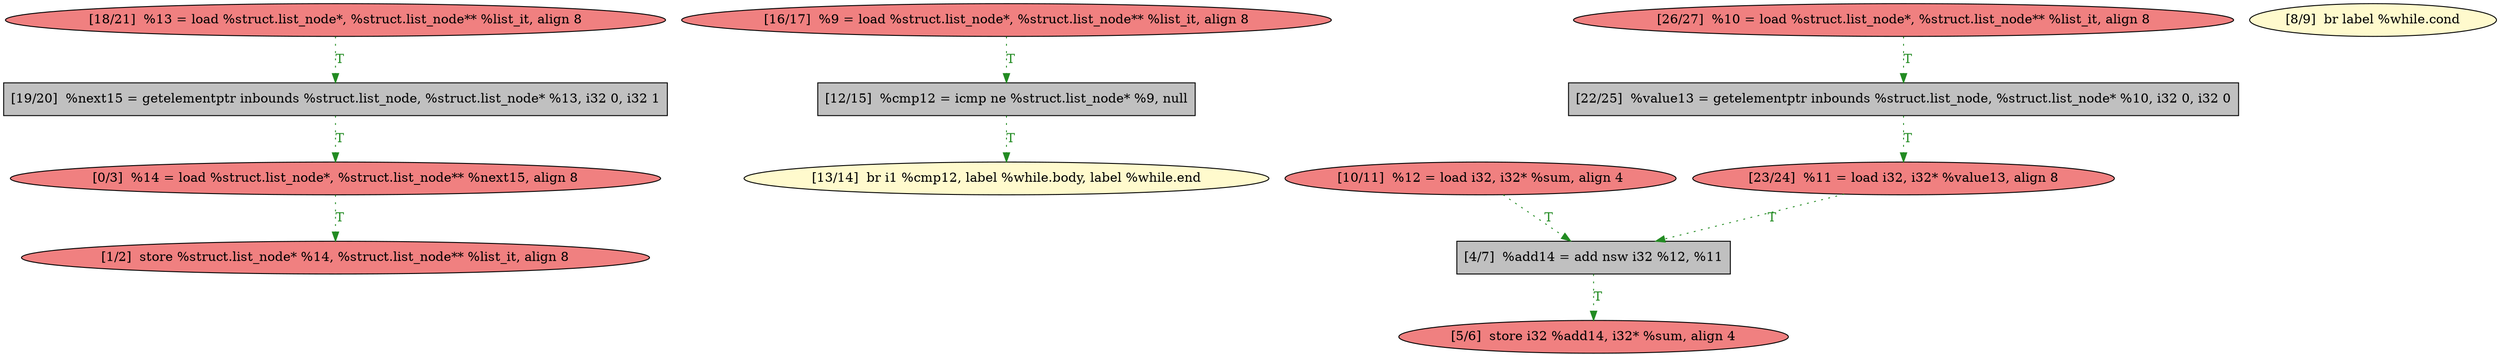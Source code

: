 
digraph G {


node434 [fillcolor=lightcoral,label="[1/2]  store %struct.list_node* %14, %struct.list_node** %list_it, align 8",shape=ellipse,style=filled ]
node433 [fillcolor=lemonchiffon,label="[13/14]  br i1 %cmp12, label %while.body, label %while.end",shape=ellipse,style=filled ]
node432 [fillcolor=lightcoral,label="[10/11]  %12 = load i32, i32* %sum, align 4",shape=ellipse,style=filled ]
node431 [fillcolor=lemonchiffon,label="[8/9]  br label %while.cond",shape=ellipse,style=filled ]
node430 [fillcolor=lightcoral,label="[0/3]  %14 = load %struct.list_node*, %struct.list_node** %next15, align 8",shape=ellipse,style=filled ]
node428 [fillcolor=lightcoral,label="[5/6]  store i32 %add14, i32* %sum, align 4",shape=ellipse,style=filled ]
node427 [fillcolor=grey,label="[12/15]  %cmp12 = icmp ne %struct.list_node* %9, null",shape=rectangle,style=filled ]
node425 [fillcolor=lightcoral,label="[16/17]  %9 = load %struct.list_node*, %struct.list_node** %list_it, align 8",shape=ellipse,style=filled ]
node422 [fillcolor=grey,label="[22/25]  %value13 = getelementptr inbounds %struct.list_node, %struct.list_node* %10, i32 0, i32 0",shape=rectangle,style=filled ]
node421 [fillcolor=lightcoral,label="[18/21]  %13 = load %struct.list_node*, %struct.list_node** %list_it, align 8",shape=ellipse,style=filled ]
node424 [fillcolor=lightcoral,label="[26/27]  %10 = load %struct.list_node*, %struct.list_node** %list_it, align 8",shape=ellipse,style=filled ]
node429 [fillcolor=grey,label="[4/7]  %add14 = add nsw i32 %12, %11",shape=rectangle,style=filled ]
node423 [fillcolor=grey,label="[19/20]  %next15 = getelementptr inbounds %struct.list_node, %struct.list_node* %13, i32 0, i32 1",shape=rectangle,style=filled ]
node426 [fillcolor=lightcoral,label="[23/24]  %11 = load i32, i32* %value13, align 8",shape=ellipse,style=filled ]

node427->node433 [style=dotted,color=forestgreen,label="T",fontcolor=forestgreen ]
node425->node427 [style=dotted,color=forestgreen,label="T",fontcolor=forestgreen ]
node430->node434 [style=dotted,color=forestgreen,label="T",fontcolor=forestgreen ]
node422->node426 [style=dotted,color=forestgreen,label="T",fontcolor=forestgreen ]
node426->node429 [style=dotted,color=forestgreen,label="T",fontcolor=forestgreen ]
node421->node423 [style=dotted,color=forestgreen,label="T",fontcolor=forestgreen ]
node423->node430 [style=dotted,color=forestgreen,label="T",fontcolor=forestgreen ]
node424->node422 [style=dotted,color=forestgreen,label="T",fontcolor=forestgreen ]
node432->node429 [style=dotted,color=forestgreen,label="T",fontcolor=forestgreen ]
node429->node428 [style=dotted,color=forestgreen,label="T",fontcolor=forestgreen ]


}
